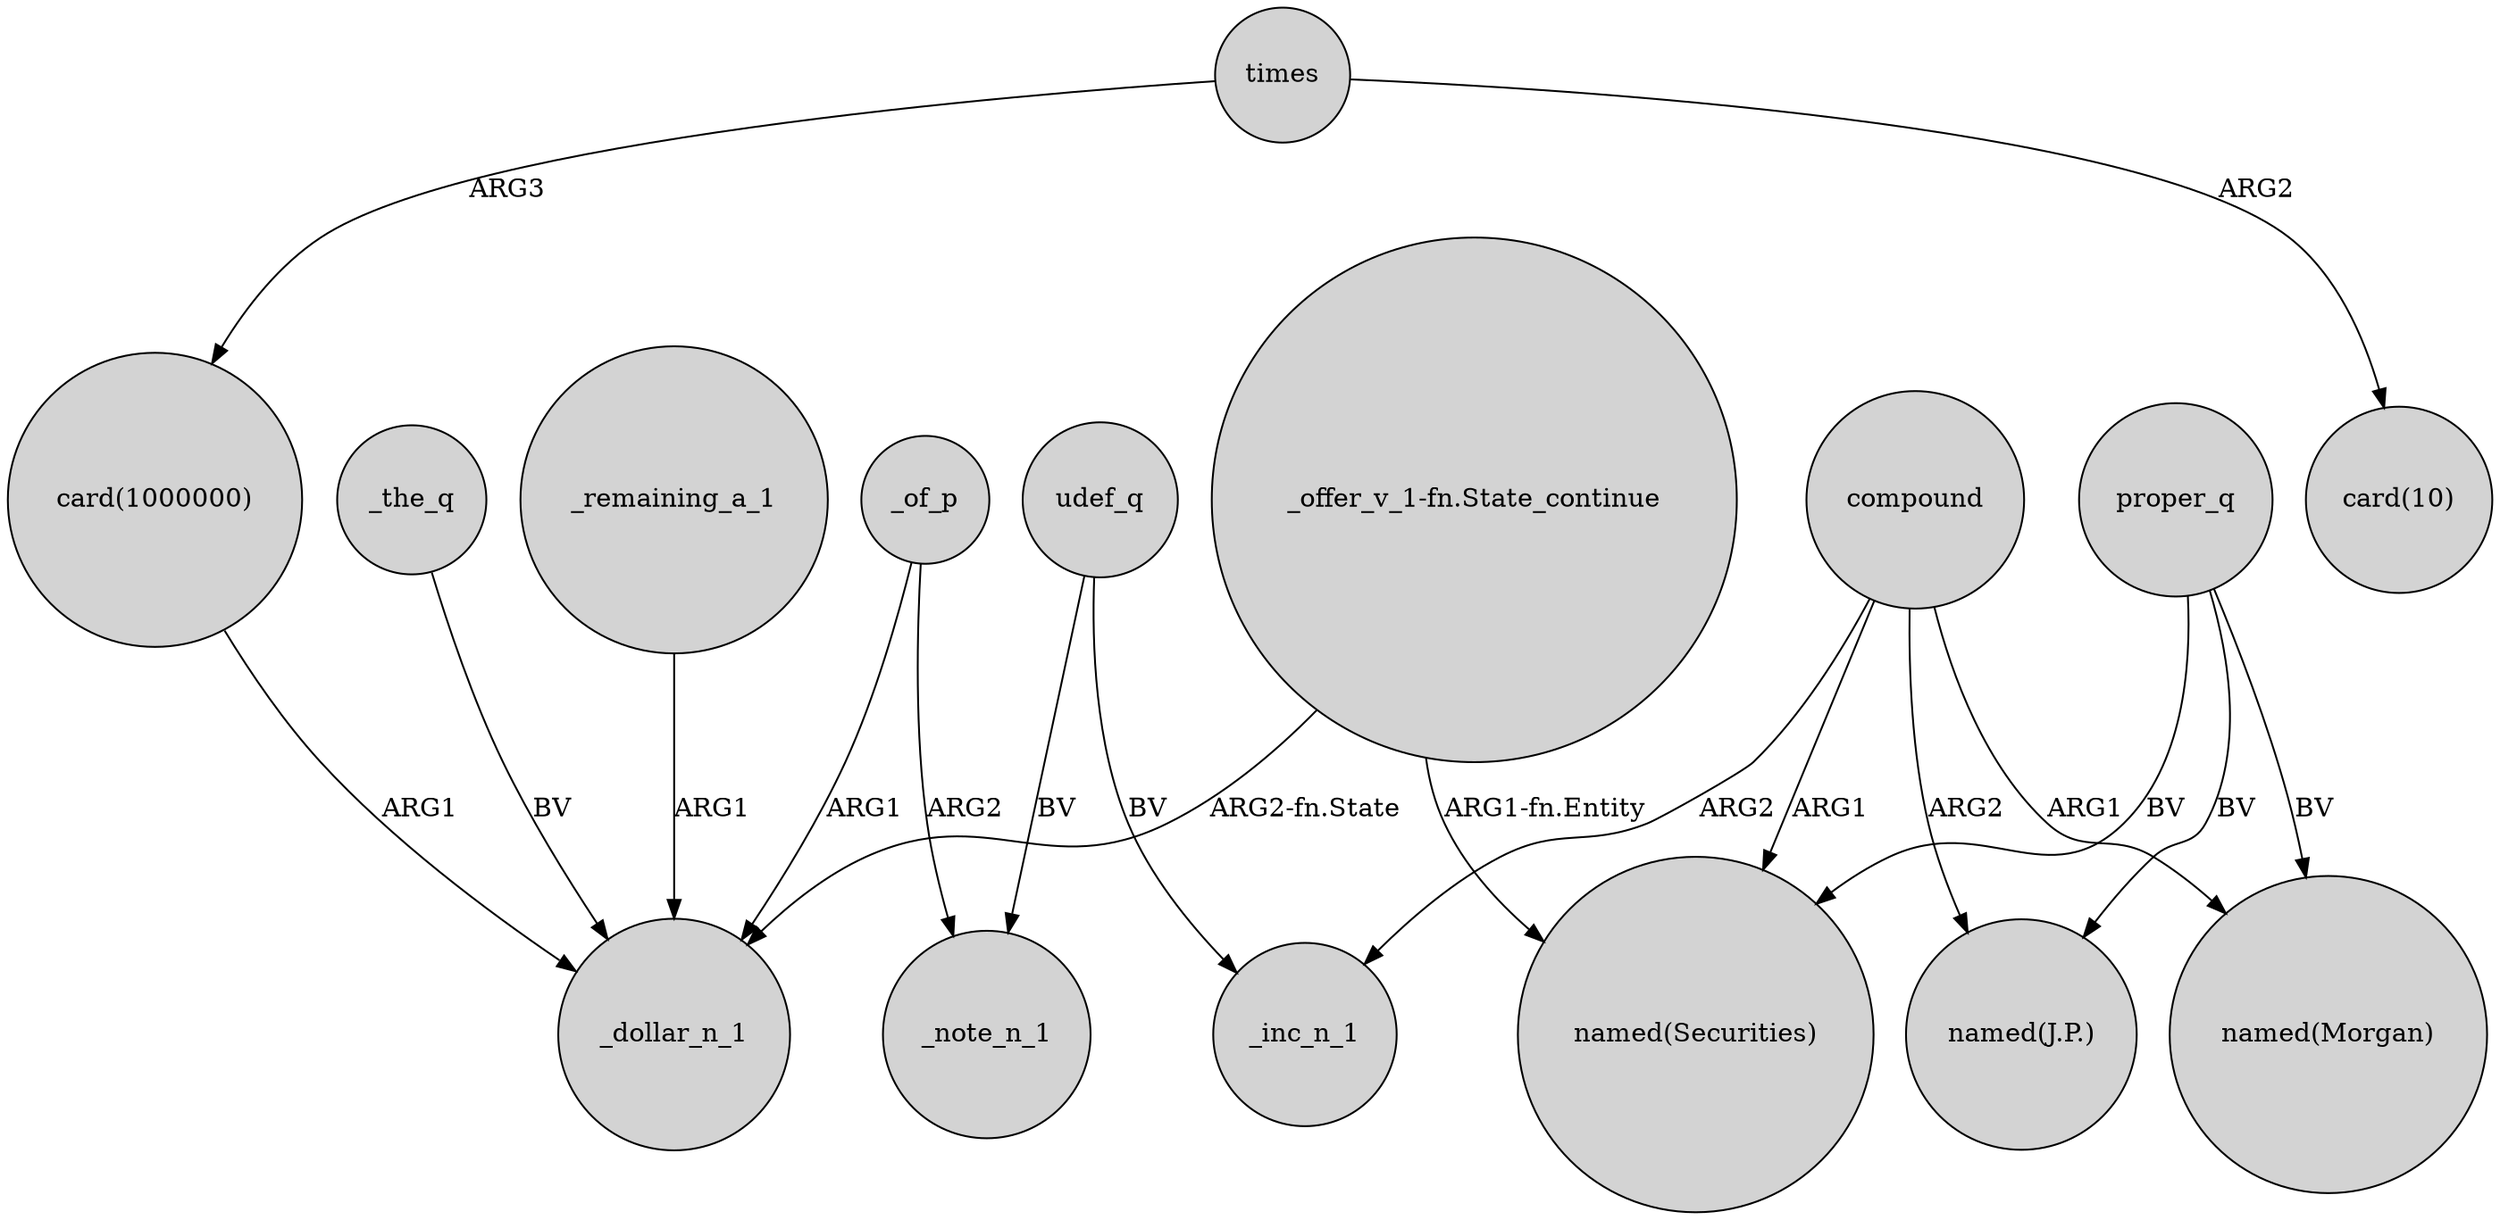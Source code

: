 digraph {
	node [shape=circle style=filled]
	times -> "card(1000000)" [label=ARG3]
	_of_p -> _dollar_n_1 [label=ARG1]
	_the_q -> _dollar_n_1 [label=BV]
	"_offer_v_1-fn.State_continue" -> _dollar_n_1 [label="ARG2-fn.State"]
	"_offer_v_1-fn.State_continue" -> "named(Securities)" [label="ARG1-fn.Entity"]
	proper_q -> "named(Morgan)" [label=BV]
	udef_q -> _note_n_1 [label=BV]
	proper_q -> "named(Securities)" [label=BV]
	times -> "card(10)" [label=ARG2]
	"card(1000000)" -> _dollar_n_1 [label=ARG1]
	compound -> "named(J.P.)" [label=ARG2]
	compound -> "named(Morgan)" [label=ARG1]
	_remaining_a_1 -> _dollar_n_1 [label=ARG1]
	_of_p -> _note_n_1 [label=ARG2]
	udef_q -> _inc_n_1 [label=BV]
	proper_q -> "named(J.P.)" [label=BV]
	compound -> _inc_n_1 [label=ARG2]
	compound -> "named(Securities)" [label=ARG1]
}
